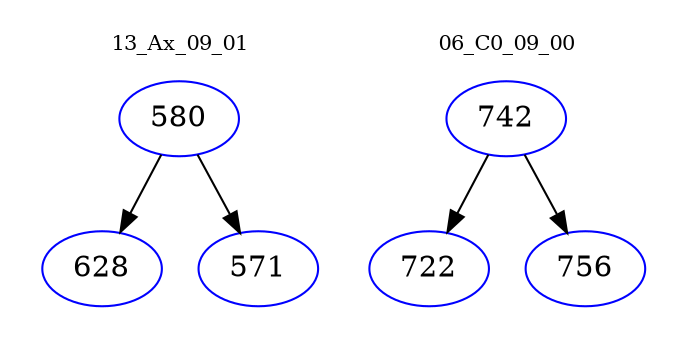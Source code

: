 digraph{
subgraph cluster_0 {
color = white
label = "13_Ax_09_01";
fontsize=10;
T0_580 [label="580", color="blue"]
T0_580 -> T0_628 [color="black"]
T0_628 [label="628", color="blue"]
T0_580 -> T0_571 [color="black"]
T0_571 [label="571", color="blue"]
}
subgraph cluster_1 {
color = white
label = "06_C0_09_00";
fontsize=10;
T1_742 [label="742", color="blue"]
T1_742 -> T1_722 [color="black"]
T1_722 [label="722", color="blue"]
T1_742 -> T1_756 [color="black"]
T1_756 [label="756", color="blue"]
}
}
